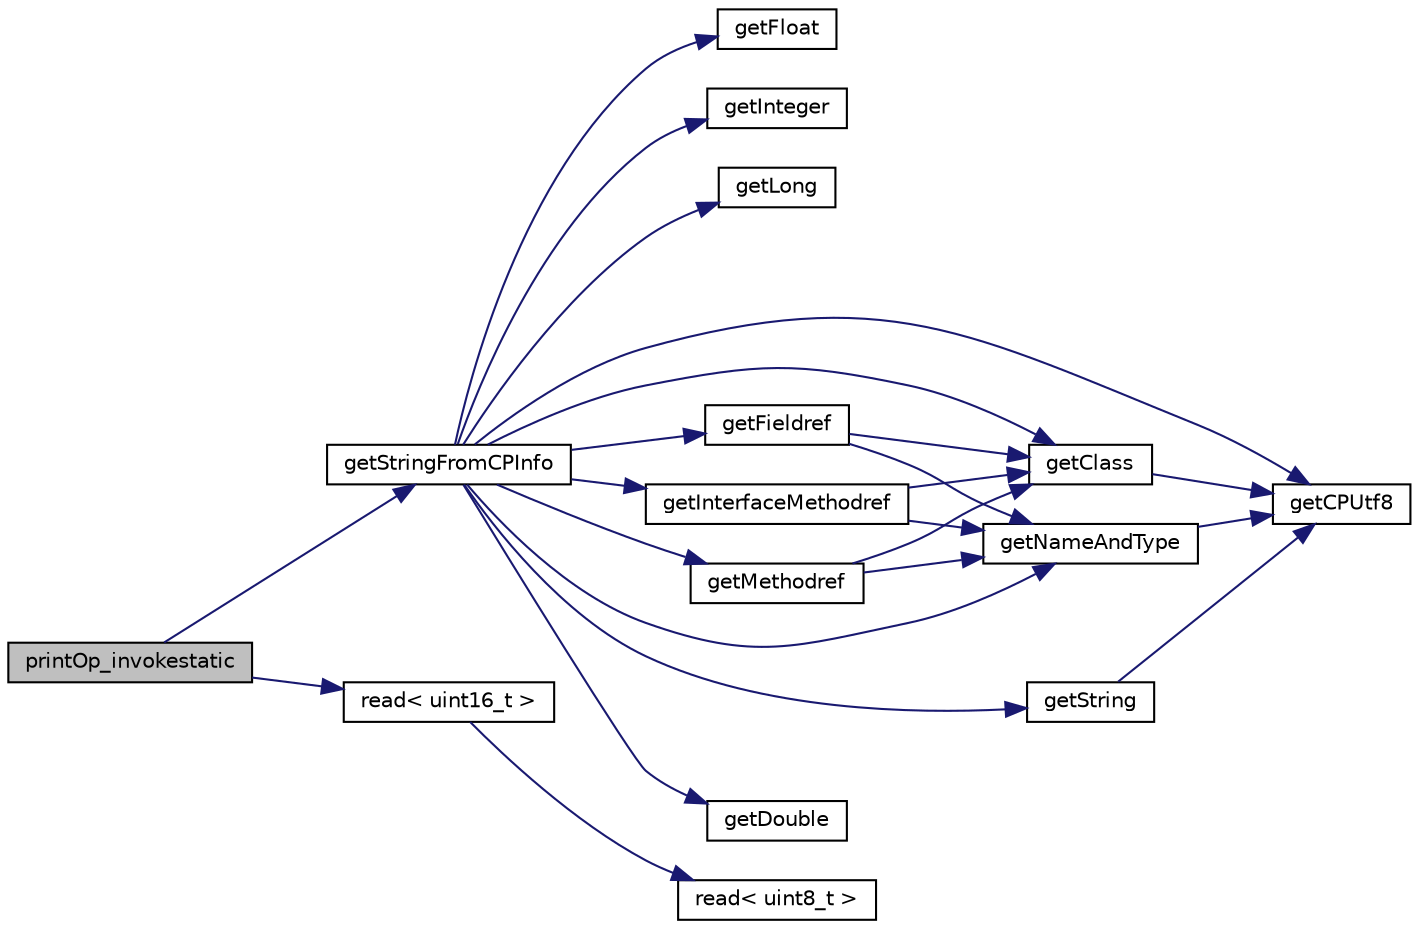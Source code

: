 digraph "printOp_invokestatic"
{
 // LATEX_PDF_SIZE
  edge [fontname="Helvetica",fontsize="10",labelfontname="Helvetica",labelfontsize="10"];
  node [fontname="Helvetica",fontsize="10",shape=record];
  rankdir="LR";
  Node1 [label="printOp_invokestatic",height=0.2,width=0.4,color="black", fillcolor="grey75", style="filled", fontcolor="black",tooltip=" "];
  Node1 -> Node2 [color="midnightblue",fontsize="10",style="solid"];
  Node2 [label="getStringFromCPInfo",height=0.2,width=0.4,color="black", fillcolor="white", style="filled",URL="$_constant_pool_info_8cpp.html#afe1697068c0f2f8b2c45ae37899e874c",tooltip=" "];
  Node2 -> Node3 [color="midnightblue",fontsize="10",style="solid"];
  Node3 [label="getClass",height=0.2,width=0.4,color="black", fillcolor="white", style="filled",URL="$_constant_pool_info_8cpp.html#abf3ac3c335453aeeaef5215f929ca198",tooltip=" "];
  Node3 -> Node4 [color="midnightblue",fontsize="10",style="solid"];
  Node4 [label="getCPUtf8",height=0.2,width=0.4,color="black", fillcolor="white", style="filled",URL="$_constant_pool_info_8cpp.html#a5e9d056ada05e799dca7e544a7878f94",tooltip=" "];
  Node2 -> Node4 [color="midnightblue",fontsize="10",style="solid"];
  Node2 -> Node5 [color="midnightblue",fontsize="10",style="solid"];
  Node5 [label="getDouble",height=0.2,width=0.4,color="black", fillcolor="white", style="filled",URL="$_constant_pool_info_8cpp.html#a7c2c013a83861a4863262f5662805cde",tooltip=" "];
  Node2 -> Node6 [color="midnightblue",fontsize="10",style="solid"];
  Node6 [label="getFieldref",height=0.2,width=0.4,color="black", fillcolor="white", style="filled",URL="$_constant_pool_info_8cpp.html#aa11fd5cae250b13659b5bc7896666470",tooltip=" "];
  Node6 -> Node3 [color="midnightblue",fontsize="10",style="solid"];
  Node6 -> Node7 [color="midnightblue",fontsize="10",style="solid"];
  Node7 [label="getNameAndType",height=0.2,width=0.4,color="black", fillcolor="white", style="filled",URL="$_constant_pool_info_8cpp.html#a17eba7eed349812217e563f49ea1ce31",tooltip=" "];
  Node7 -> Node4 [color="midnightblue",fontsize="10",style="solid"];
  Node2 -> Node8 [color="midnightblue",fontsize="10",style="solid"];
  Node8 [label="getFloat",height=0.2,width=0.4,color="black", fillcolor="white", style="filled",URL="$_constant_pool_info_8cpp.html#a4c191de500bacf8bcbf78fecaaff5c9c",tooltip=" "];
  Node2 -> Node9 [color="midnightblue",fontsize="10",style="solid"];
  Node9 [label="getInteger",height=0.2,width=0.4,color="black", fillcolor="white", style="filled",URL="$_constant_pool_info_8cpp.html#ad170cd1f7d25904c16944ac727b0a3df",tooltip=" "];
  Node2 -> Node10 [color="midnightblue",fontsize="10",style="solid"];
  Node10 [label="getInterfaceMethodref",height=0.2,width=0.4,color="black", fillcolor="white", style="filled",URL="$_constant_pool_info_8cpp.html#ac1af9208eec2a80387bfc0df984658c4",tooltip=" "];
  Node10 -> Node3 [color="midnightblue",fontsize="10",style="solid"];
  Node10 -> Node7 [color="midnightblue",fontsize="10",style="solid"];
  Node2 -> Node11 [color="midnightblue",fontsize="10",style="solid"];
  Node11 [label="getLong",height=0.2,width=0.4,color="black", fillcolor="white", style="filled",URL="$_constant_pool_info_8cpp.html#ae9e5dbc5679d30d4ed4627e5f97f5580",tooltip=" "];
  Node2 -> Node12 [color="midnightblue",fontsize="10",style="solid"];
  Node12 [label="getMethodref",height=0.2,width=0.4,color="black", fillcolor="white", style="filled",URL="$_constant_pool_info_8cpp.html#ab1000528a22b627ac08ba4f02a28307a",tooltip=" "];
  Node12 -> Node3 [color="midnightblue",fontsize="10",style="solid"];
  Node12 -> Node7 [color="midnightblue",fontsize="10",style="solid"];
  Node2 -> Node7 [color="midnightblue",fontsize="10",style="solid"];
  Node2 -> Node13 [color="midnightblue",fontsize="10",style="solid"];
  Node13 [label="getString",height=0.2,width=0.4,color="black", fillcolor="white", style="filled",URL="$_constant_pool_info_8cpp.html#a225c1b5cec4bb5cf3f07f9864b9d0431",tooltip=" "];
  Node13 -> Node4 [color="midnightblue",fontsize="10",style="solid"];
  Node1 -> Node14 [color="midnightblue",fontsize="10",style="solid"];
  Node14 [label="read\< uint16_t \>",height=0.2,width=0.4,color="black", fillcolor="white", style="filled",URL="$_tipos_8cpp.html#acb337e0b996b7eb4f83d197c9b1a12f9",tooltip=" "];
  Node14 -> Node15 [color="midnightblue",fontsize="10",style="solid"];
  Node15 [label="read\< uint8_t \>",height=0.2,width=0.4,color="black", fillcolor="white", style="filled",URL="$_tipos_8cpp.html#a84a58ce8de91bb008e62bd8d7576bcf9",tooltip=" "];
}

